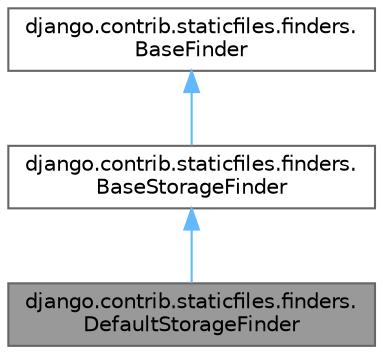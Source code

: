 digraph "django.contrib.staticfiles.finders.DefaultStorageFinder"
{
 // LATEX_PDF_SIZE
  bgcolor="transparent";
  edge [fontname=Helvetica,fontsize=10,labelfontname=Helvetica,labelfontsize=10];
  node [fontname=Helvetica,fontsize=10,shape=box,height=0.2,width=0.4];
  Node1 [id="Node000001",label="django.contrib.staticfiles.finders.\lDefaultStorageFinder",height=0.2,width=0.4,color="gray40", fillcolor="grey60", style="filled", fontcolor="black",tooltip=" "];
  Node2 -> Node1 [id="edge1_Node000001_Node000002",dir="back",color="steelblue1",style="solid",tooltip=" "];
  Node2 [id="Node000002",label="django.contrib.staticfiles.finders.\lBaseStorageFinder",height=0.2,width=0.4,color="gray40", fillcolor="white", style="filled",URL="$classdjango_1_1contrib_1_1staticfiles_1_1finders_1_1_base_storage_finder.html",tooltip=" "];
  Node3 -> Node2 [id="edge2_Node000002_Node000003",dir="back",color="steelblue1",style="solid",tooltip=" "];
  Node3 [id="Node000003",label="django.contrib.staticfiles.finders.\lBaseFinder",height=0.2,width=0.4,color="gray40", fillcolor="white", style="filled",URL="$classdjango_1_1contrib_1_1staticfiles_1_1finders_1_1_base_finder.html",tooltip=" "];
}
